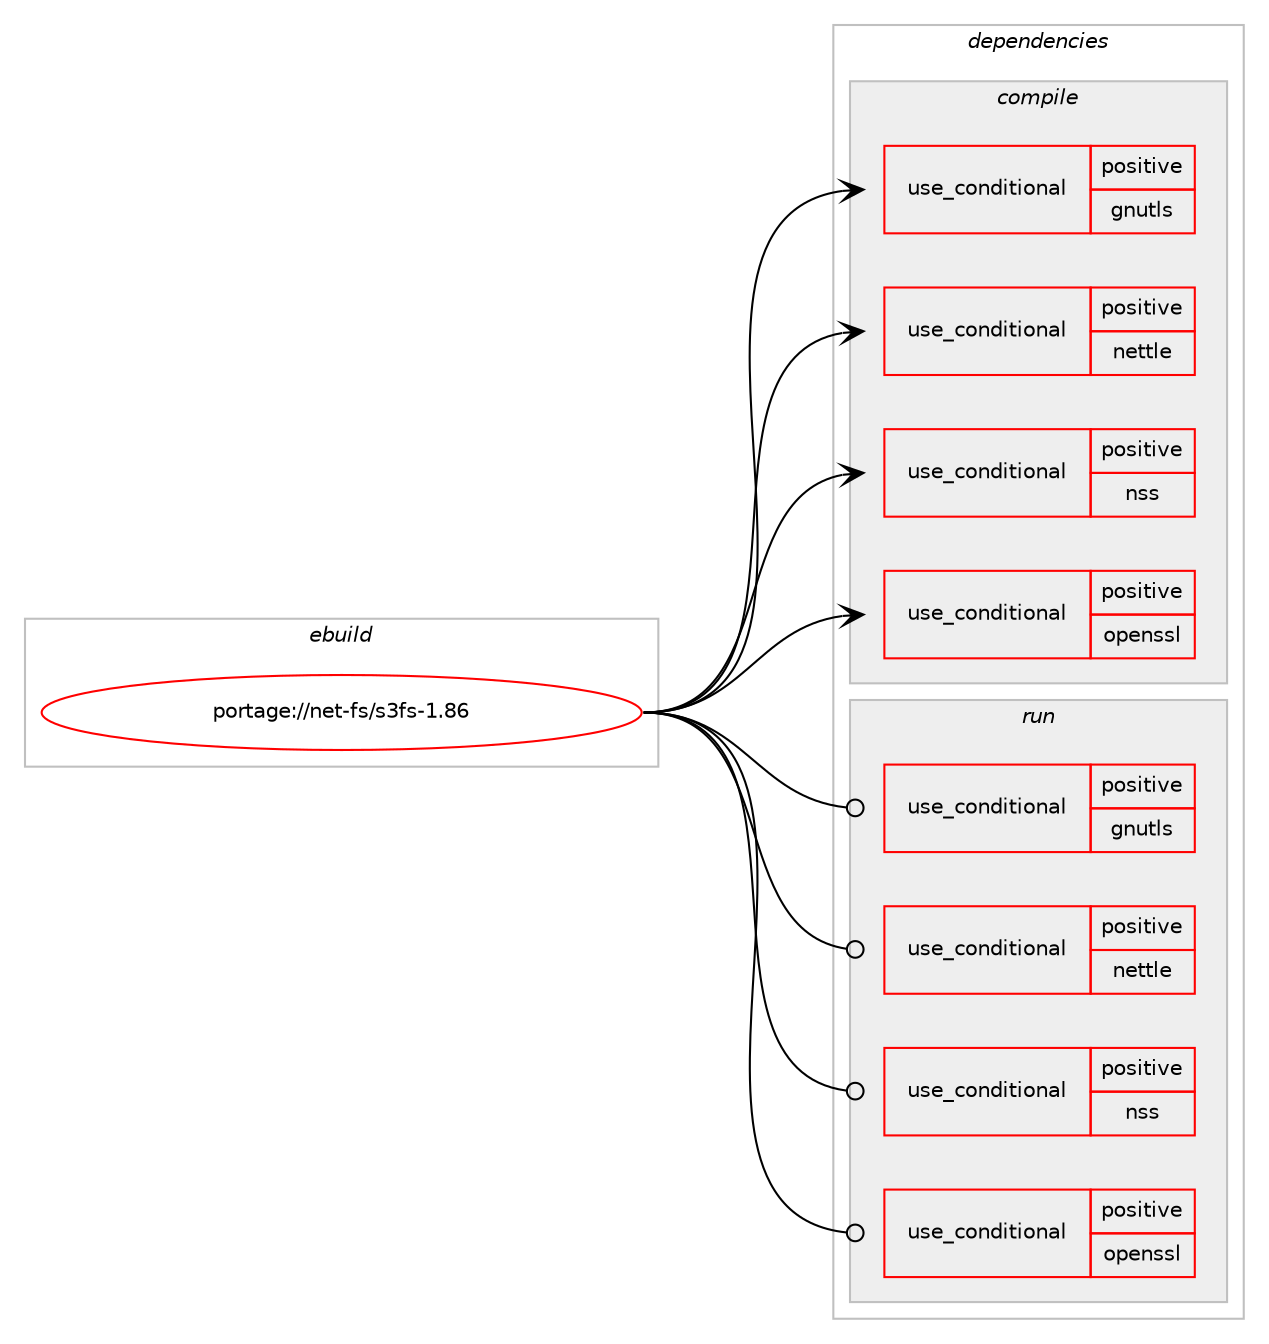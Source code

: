 digraph prolog {

# *************
# Graph options
# *************

newrank=true;
concentrate=true;
compound=true;
graph [rankdir=LR,fontname=Helvetica,fontsize=10,ranksep=1.5];#, ranksep=2.5, nodesep=0.2];
edge  [arrowhead=vee];
node  [fontname=Helvetica,fontsize=10];

# **********
# The ebuild
# **********

subgraph cluster_leftcol {
color=gray;
rank=same;
label=<<i>ebuild</i>>;
id [label="portage://net-fs/s3fs-1.86", color=red, width=4, href="../net-fs/s3fs-1.86.svg"];
}

# ****************
# The dependencies
# ****************

subgraph cluster_midcol {
color=gray;
label=<<i>dependencies</i>>;
subgraph cluster_compile {
fillcolor="#eeeeee";
style=filled;
label=<<i>compile</i>>;
subgraph cond86 {
dependency180 [label=<<TABLE BORDER="0" CELLBORDER="1" CELLSPACING="0" CELLPADDING="4"><TR><TD ROWSPAN="3" CELLPADDING="10">use_conditional</TD></TR><TR><TD>positive</TD></TR><TR><TD>gnutls</TD></TR></TABLE>>, shape=none, color=red];
# *** BEGIN UNKNOWN DEPENDENCY TYPE (TODO) ***
# dependency180 -> package_dependency(portage://net-fs/s3fs-1.86,install,no,net-libs,gnutls,none,[,,],any_same_slot,[])
# *** END UNKNOWN DEPENDENCY TYPE (TODO) ***

}
id:e -> dependency180:w [weight=20,style="solid",arrowhead="vee"];
subgraph cond87 {
dependency181 [label=<<TABLE BORDER="0" CELLBORDER="1" CELLSPACING="0" CELLPADDING="4"><TR><TD ROWSPAN="3" CELLPADDING="10">use_conditional</TD></TR><TR><TD>positive</TD></TR><TR><TD>nettle</TD></TR></TABLE>>, shape=none, color=red];
# *** BEGIN UNKNOWN DEPENDENCY TYPE (TODO) ***
# dependency181 -> package_dependency(portage://net-fs/s3fs-1.86,install,no,dev-libs,nettle,none,[,,],any_same_slot,[])
# *** END UNKNOWN DEPENDENCY TYPE (TODO) ***

}
id:e -> dependency181:w [weight=20,style="solid",arrowhead="vee"];
subgraph cond88 {
dependency182 [label=<<TABLE BORDER="0" CELLBORDER="1" CELLSPACING="0" CELLPADDING="4"><TR><TD ROWSPAN="3" CELLPADDING="10">use_conditional</TD></TR><TR><TD>positive</TD></TR><TR><TD>nss</TD></TR></TABLE>>, shape=none, color=red];
# *** BEGIN UNKNOWN DEPENDENCY TYPE (TODO) ***
# dependency182 -> package_dependency(portage://net-fs/s3fs-1.86,install,no,dev-libs,nss,none,[,,],[],[])
# *** END UNKNOWN DEPENDENCY TYPE (TODO) ***

}
id:e -> dependency182:w [weight=20,style="solid",arrowhead="vee"];
subgraph cond89 {
dependency183 [label=<<TABLE BORDER="0" CELLBORDER="1" CELLSPACING="0" CELLPADDING="4"><TR><TD ROWSPAN="3" CELLPADDING="10">use_conditional</TD></TR><TR><TD>positive</TD></TR><TR><TD>openssl</TD></TR></TABLE>>, shape=none, color=red];
# *** BEGIN UNKNOWN DEPENDENCY TYPE (TODO) ***
# dependency183 -> package_dependency(portage://net-fs/s3fs-1.86,install,no,dev-libs,openssl,none,[,,],[slot(0),equal],[])
# *** END UNKNOWN DEPENDENCY TYPE (TODO) ***

}
id:e -> dependency183:w [weight=20,style="solid",arrowhead="vee"];
# *** BEGIN UNKNOWN DEPENDENCY TYPE (TODO) ***
# id -> package_dependency(portage://net-fs/s3fs-1.86,install,no,dev-libs,libxml2,none,[,,],[slot(2)],[])
# *** END UNKNOWN DEPENDENCY TYPE (TODO) ***

# *** BEGIN UNKNOWN DEPENDENCY TYPE (TODO) ***
# id -> package_dependency(portage://net-fs/s3fs-1.86,install,no,net-misc,curl,none,[,,],[],[])
# *** END UNKNOWN DEPENDENCY TYPE (TODO) ***

# *** BEGIN UNKNOWN DEPENDENCY TYPE (TODO) ***
# id -> package_dependency(portage://net-fs/s3fs-1.86,install,no,sys-fs,fuse,none,[,,],[slot(0)],[])
# *** END UNKNOWN DEPENDENCY TYPE (TODO) ***

}
subgraph cluster_compileandrun {
fillcolor="#eeeeee";
style=filled;
label=<<i>compile and run</i>>;
}
subgraph cluster_run {
fillcolor="#eeeeee";
style=filled;
label=<<i>run</i>>;
subgraph cond90 {
dependency184 [label=<<TABLE BORDER="0" CELLBORDER="1" CELLSPACING="0" CELLPADDING="4"><TR><TD ROWSPAN="3" CELLPADDING="10">use_conditional</TD></TR><TR><TD>positive</TD></TR><TR><TD>gnutls</TD></TR></TABLE>>, shape=none, color=red];
# *** BEGIN UNKNOWN DEPENDENCY TYPE (TODO) ***
# dependency184 -> package_dependency(portage://net-fs/s3fs-1.86,run,no,net-libs,gnutls,none,[,,],any_same_slot,[])
# *** END UNKNOWN DEPENDENCY TYPE (TODO) ***

}
id:e -> dependency184:w [weight=20,style="solid",arrowhead="odot"];
subgraph cond91 {
dependency185 [label=<<TABLE BORDER="0" CELLBORDER="1" CELLSPACING="0" CELLPADDING="4"><TR><TD ROWSPAN="3" CELLPADDING="10">use_conditional</TD></TR><TR><TD>positive</TD></TR><TR><TD>nettle</TD></TR></TABLE>>, shape=none, color=red];
# *** BEGIN UNKNOWN DEPENDENCY TYPE (TODO) ***
# dependency185 -> package_dependency(portage://net-fs/s3fs-1.86,run,no,dev-libs,nettle,none,[,,],any_same_slot,[])
# *** END UNKNOWN DEPENDENCY TYPE (TODO) ***

}
id:e -> dependency185:w [weight=20,style="solid",arrowhead="odot"];
subgraph cond92 {
dependency186 [label=<<TABLE BORDER="0" CELLBORDER="1" CELLSPACING="0" CELLPADDING="4"><TR><TD ROWSPAN="3" CELLPADDING="10">use_conditional</TD></TR><TR><TD>positive</TD></TR><TR><TD>nss</TD></TR></TABLE>>, shape=none, color=red];
# *** BEGIN UNKNOWN DEPENDENCY TYPE (TODO) ***
# dependency186 -> package_dependency(portage://net-fs/s3fs-1.86,run,no,dev-libs,nss,none,[,,],[],[])
# *** END UNKNOWN DEPENDENCY TYPE (TODO) ***

}
id:e -> dependency186:w [weight=20,style="solid",arrowhead="odot"];
subgraph cond93 {
dependency187 [label=<<TABLE BORDER="0" CELLBORDER="1" CELLSPACING="0" CELLPADDING="4"><TR><TD ROWSPAN="3" CELLPADDING="10">use_conditional</TD></TR><TR><TD>positive</TD></TR><TR><TD>openssl</TD></TR></TABLE>>, shape=none, color=red];
# *** BEGIN UNKNOWN DEPENDENCY TYPE (TODO) ***
# dependency187 -> package_dependency(portage://net-fs/s3fs-1.86,run,no,dev-libs,openssl,none,[,,],[slot(0),equal],[])
# *** END UNKNOWN DEPENDENCY TYPE (TODO) ***

}
id:e -> dependency187:w [weight=20,style="solid",arrowhead="odot"];
# *** BEGIN UNKNOWN DEPENDENCY TYPE (TODO) ***
# id -> package_dependency(portage://net-fs/s3fs-1.86,run,no,app-misc,mime-types,none,[,,],[],[])
# *** END UNKNOWN DEPENDENCY TYPE (TODO) ***

# *** BEGIN UNKNOWN DEPENDENCY TYPE (TODO) ***
# id -> package_dependency(portage://net-fs/s3fs-1.86,run,no,dev-libs,libxml2,none,[,,],[slot(2)],[])
# *** END UNKNOWN DEPENDENCY TYPE (TODO) ***

# *** BEGIN UNKNOWN DEPENDENCY TYPE (TODO) ***
# id -> package_dependency(portage://net-fs/s3fs-1.86,run,no,net-misc,curl,none,[,,],[],[])
# *** END UNKNOWN DEPENDENCY TYPE (TODO) ***

# *** BEGIN UNKNOWN DEPENDENCY TYPE (TODO) ***
# id -> package_dependency(portage://net-fs/s3fs-1.86,run,no,sys-fs,fuse,none,[,,],[slot(0)],[])
# *** END UNKNOWN DEPENDENCY TYPE (TODO) ***

}
}

# **************
# The candidates
# **************

subgraph cluster_choices {
rank=same;
color=gray;
label=<<i>candidates</i>>;

}

}
